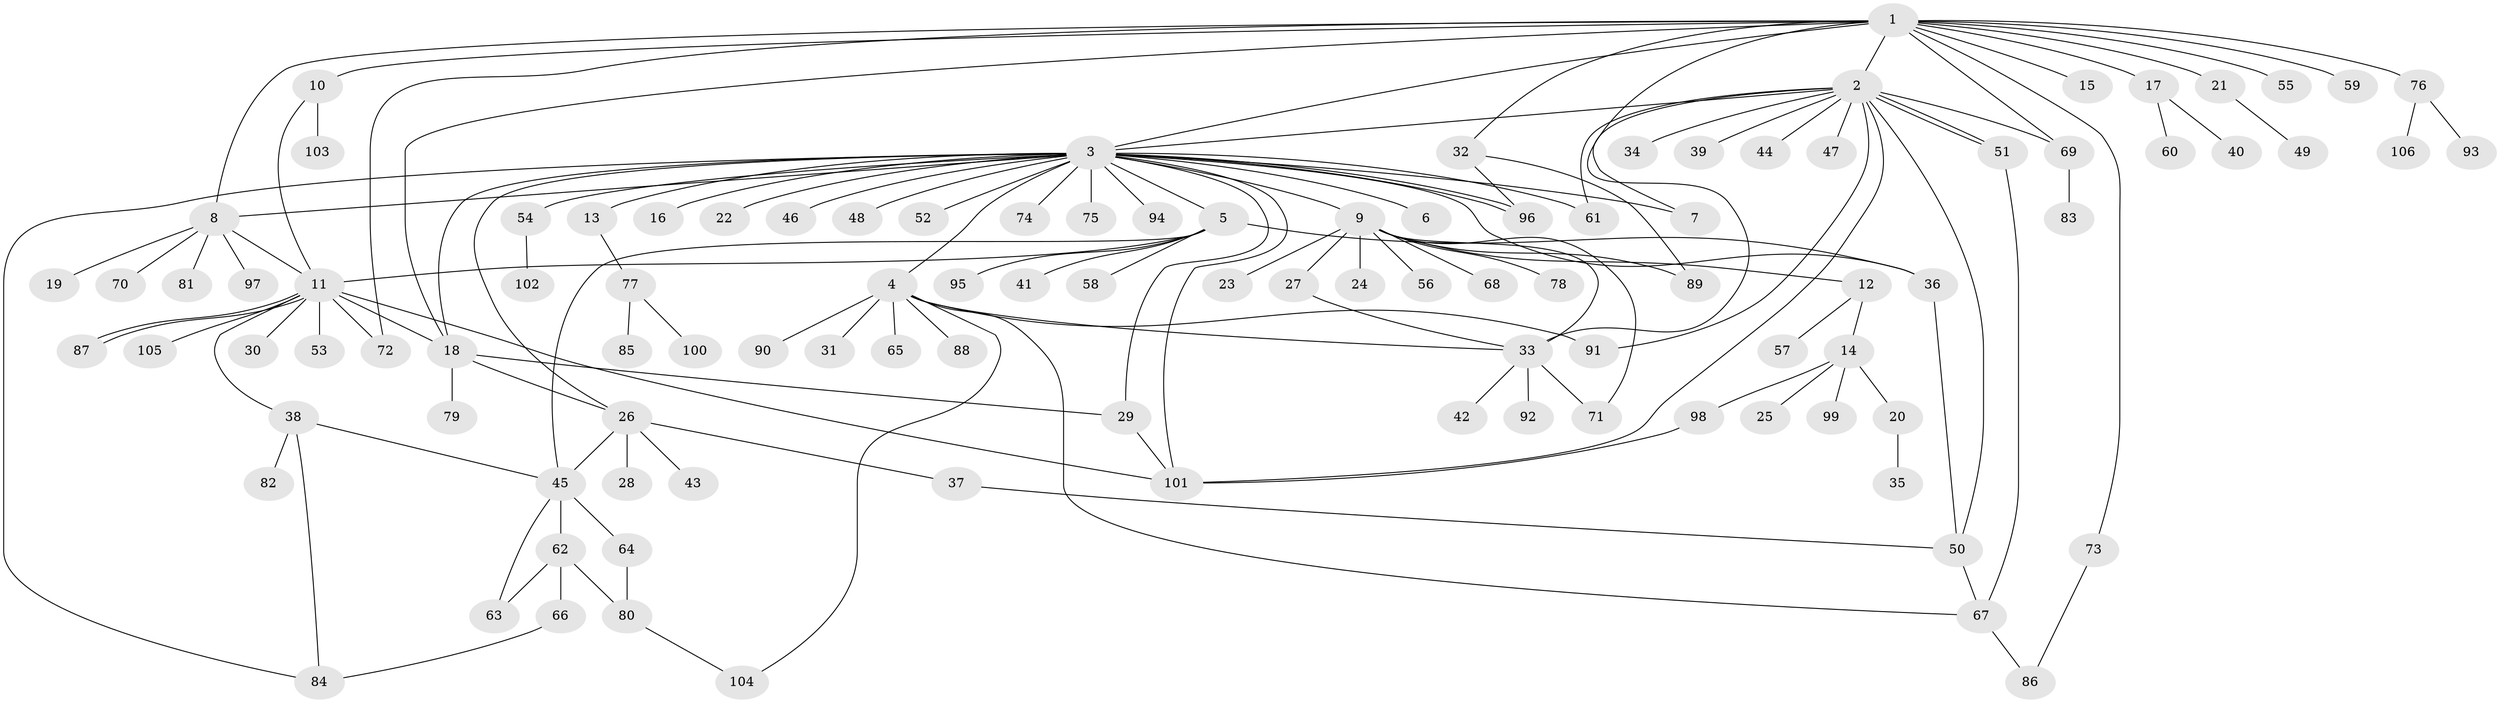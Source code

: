 // Generated by graph-tools (version 1.1) at 2025/49/03/09/25 03:49:55]
// undirected, 106 vertices, 144 edges
graph export_dot {
graph [start="1"]
  node [color=gray90,style=filled];
  1;
  2;
  3;
  4;
  5;
  6;
  7;
  8;
  9;
  10;
  11;
  12;
  13;
  14;
  15;
  16;
  17;
  18;
  19;
  20;
  21;
  22;
  23;
  24;
  25;
  26;
  27;
  28;
  29;
  30;
  31;
  32;
  33;
  34;
  35;
  36;
  37;
  38;
  39;
  40;
  41;
  42;
  43;
  44;
  45;
  46;
  47;
  48;
  49;
  50;
  51;
  52;
  53;
  54;
  55;
  56;
  57;
  58;
  59;
  60;
  61;
  62;
  63;
  64;
  65;
  66;
  67;
  68;
  69;
  70;
  71;
  72;
  73;
  74;
  75;
  76;
  77;
  78;
  79;
  80;
  81;
  82;
  83;
  84;
  85;
  86;
  87;
  88;
  89;
  90;
  91;
  92;
  93;
  94;
  95;
  96;
  97;
  98;
  99;
  100;
  101;
  102;
  103;
  104;
  105;
  106;
  1 -- 2;
  1 -- 3;
  1 -- 8;
  1 -- 10;
  1 -- 15;
  1 -- 17;
  1 -- 18;
  1 -- 21;
  1 -- 32;
  1 -- 33;
  1 -- 55;
  1 -- 59;
  1 -- 69;
  1 -- 72;
  1 -- 73;
  1 -- 76;
  2 -- 3;
  2 -- 7;
  2 -- 34;
  2 -- 39;
  2 -- 44;
  2 -- 47;
  2 -- 50;
  2 -- 51;
  2 -- 51;
  2 -- 61;
  2 -- 69;
  2 -- 91;
  2 -- 101;
  3 -- 4;
  3 -- 5;
  3 -- 6;
  3 -- 7;
  3 -- 8;
  3 -- 9;
  3 -- 13;
  3 -- 16;
  3 -- 18;
  3 -- 22;
  3 -- 26;
  3 -- 29;
  3 -- 36;
  3 -- 46;
  3 -- 48;
  3 -- 52;
  3 -- 54;
  3 -- 61;
  3 -- 74;
  3 -- 75;
  3 -- 84;
  3 -- 94;
  3 -- 96;
  3 -- 96;
  3 -- 101;
  4 -- 31;
  4 -- 33;
  4 -- 65;
  4 -- 67;
  4 -- 88;
  4 -- 90;
  4 -- 91;
  4 -- 104;
  5 -- 11;
  5 -- 36;
  5 -- 41;
  5 -- 45;
  5 -- 58;
  5 -- 95;
  8 -- 11;
  8 -- 19;
  8 -- 70;
  8 -- 81;
  8 -- 97;
  9 -- 12;
  9 -- 23;
  9 -- 24;
  9 -- 27;
  9 -- 33;
  9 -- 56;
  9 -- 68;
  9 -- 71;
  9 -- 78;
  9 -- 89;
  10 -- 11;
  10 -- 103;
  11 -- 18;
  11 -- 30;
  11 -- 38;
  11 -- 53;
  11 -- 72;
  11 -- 87;
  11 -- 87;
  11 -- 101;
  11 -- 105;
  12 -- 14;
  12 -- 57;
  13 -- 77;
  14 -- 20;
  14 -- 25;
  14 -- 98;
  14 -- 99;
  17 -- 40;
  17 -- 60;
  18 -- 26;
  18 -- 29;
  18 -- 79;
  20 -- 35;
  21 -- 49;
  26 -- 28;
  26 -- 37;
  26 -- 43;
  26 -- 45;
  27 -- 33;
  29 -- 101;
  32 -- 89;
  32 -- 96;
  33 -- 42;
  33 -- 71;
  33 -- 92;
  36 -- 50;
  37 -- 50;
  38 -- 45;
  38 -- 82;
  38 -- 84;
  45 -- 62;
  45 -- 63;
  45 -- 64;
  50 -- 67;
  51 -- 67;
  54 -- 102;
  62 -- 63;
  62 -- 66;
  62 -- 80;
  64 -- 80;
  66 -- 84;
  67 -- 86;
  69 -- 83;
  73 -- 86;
  76 -- 93;
  76 -- 106;
  77 -- 85;
  77 -- 100;
  80 -- 104;
  98 -- 101;
}
